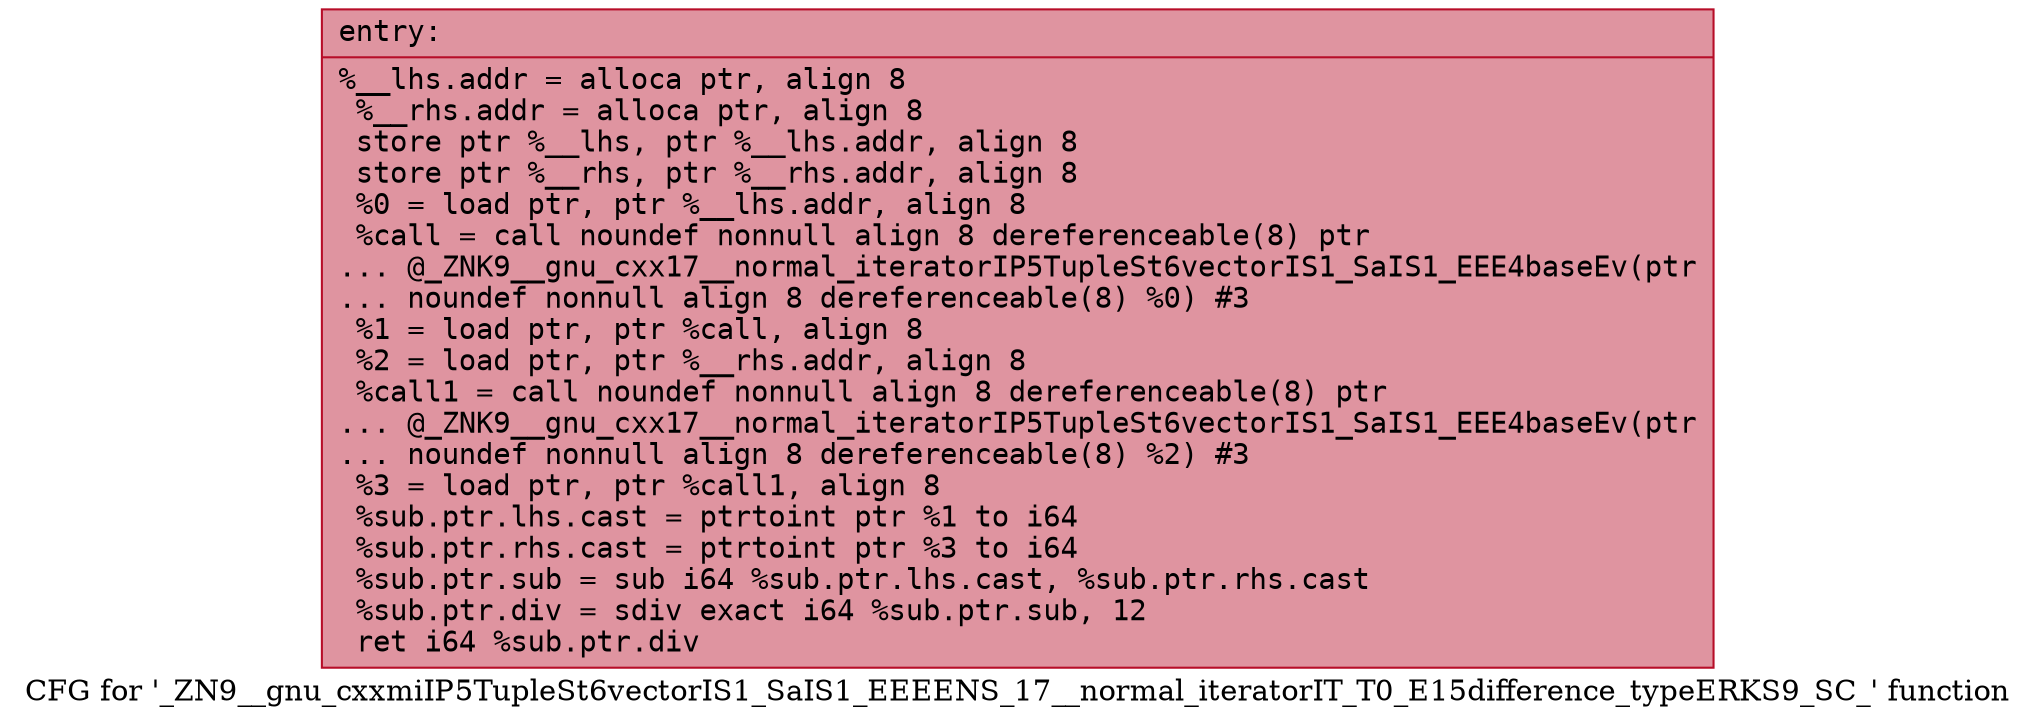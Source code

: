 digraph "CFG for '_ZN9__gnu_cxxmiIP5TupleSt6vectorIS1_SaIS1_EEEENS_17__normal_iteratorIT_T0_E15difference_typeERKS9_SC_' function" {
	label="CFG for '_ZN9__gnu_cxxmiIP5TupleSt6vectorIS1_SaIS1_EEEENS_17__normal_iteratorIT_T0_E15difference_typeERKS9_SC_' function";

	Node0x55c6063720d0 [shape=record,color="#b70d28ff", style=filled, fillcolor="#b70d2870" fontname="Courier",label="{entry:\l|  %__lhs.addr = alloca ptr, align 8\l  %__rhs.addr = alloca ptr, align 8\l  store ptr %__lhs, ptr %__lhs.addr, align 8\l  store ptr %__rhs, ptr %__rhs.addr, align 8\l  %0 = load ptr, ptr %__lhs.addr, align 8\l  %call = call noundef nonnull align 8 dereferenceable(8) ptr\l... @_ZNK9__gnu_cxx17__normal_iteratorIP5TupleSt6vectorIS1_SaIS1_EEE4baseEv(ptr\l... noundef nonnull align 8 dereferenceable(8) %0) #3\l  %1 = load ptr, ptr %call, align 8\l  %2 = load ptr, ptr %__rhs.addr, align 8\l  %call1 = call noundef nonnull align 8 dereferenceable(8) ptr\l... @_ZNK9__gnu_cxx17__normal_iteratorIP5TupleSt6vectorIS1_SaIS1_EEE4baseEv(ptr\l... noundef nonnull align 8 dereferenceable(8) %2) #3\l  %3 = load ptr, ptr %call1, align 8\l  %sub.ptr.lhs.cast = ptrtoint ptr %1 to i64\l  %sub.ptr.rhs.cast = ptrtoint ptr %3 to i64\l  %sub.ptr.sub = sub i64 %sub.ptr.lhs.cast, %sub.ptr.rhs.cast\l  %sub.ptr.div = sdiv exact i64 %sub.ptr.sub, 12\l  ret i64 %sub.ptr.div\l}"];
}
